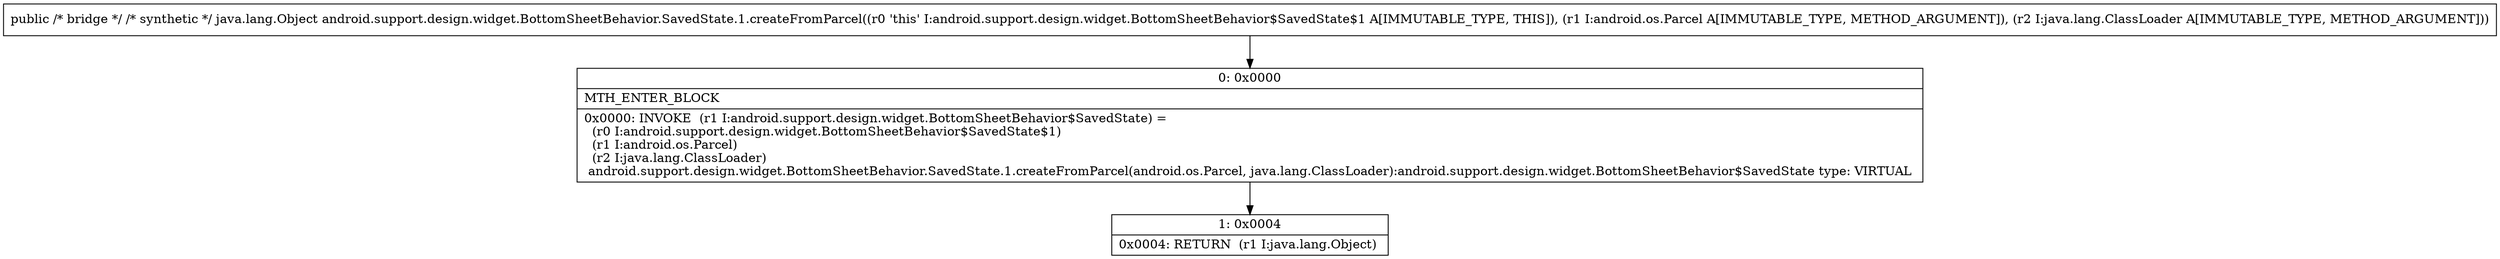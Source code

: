 digraph "CFG forandroid.support.design.widget.BottomSheetBehavior.SavedState.1.createFromParcel(Landroid\/os\/Parcel;Ljava\/lang\/ClassLoader;)Ljava\/lang\/Object;" {
Node_0 [shape=record,label="{0\:\ 0x0000|MTH_ENTER_BLOCK\l|0x0000: INVOKE  (r1 I:android.support.design.widget.BottomSheetBehavior$SavedState) = \l  (r0 I:android.support.design.widget.BottomSheetBehavior$SavedState$1)\l  (r1 I:android.os.Parcel)\l  (r2 I:java.lang.ClassLoader)\l android.support.design.widget.BottomSheetBehavior.SavedState.1.createFromParcel(android.os.Parcel, java.lang.ClassLoader):android.support.design.widget.BottomSheetBehavior$SavedState type: VIRTUAL \l}"];
Node_1 [shape=record,label="{1\:\ 0x0004|0x0004: RETURN  (r1 I:java.lang.Object) \l}"];
MethodNode[shape=record,label="{public \/* bridge *\/ \/* synthetic *\/ java.lang.Object android.support.design.widget.BottomSheetBehavior.SavedState.1.createFromParcel((r0 'this' I:android.support.design.widget.BottomSheetBehavior$SavedState$1 A[IMMUTABLE_TYPE, THIS]), (r1 I:android.os.Parcel A[IMMUTABLE_TYPE, METHOD_ARGUMENT]), (r2 I:java.lang.ClassLoader A[IMMUTABLE_TYPE, METHOD_ARGUMENT])) }"];
MethodNode -> Node_0;
Node_0 -> Node_1;
}


